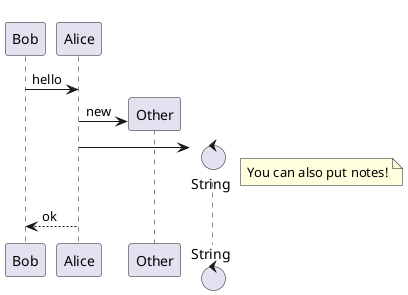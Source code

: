 @startuml

'你可以把关键字 create 放在第一次接收到消息之前，以强调本次消息实际上是在创建新的对象。

Bob -> Alice : hello

create Other
Alice -> Other : new

create control String
Alice -> String
note right : You can also put notes!

Alice --> Bob : ok

@enduml